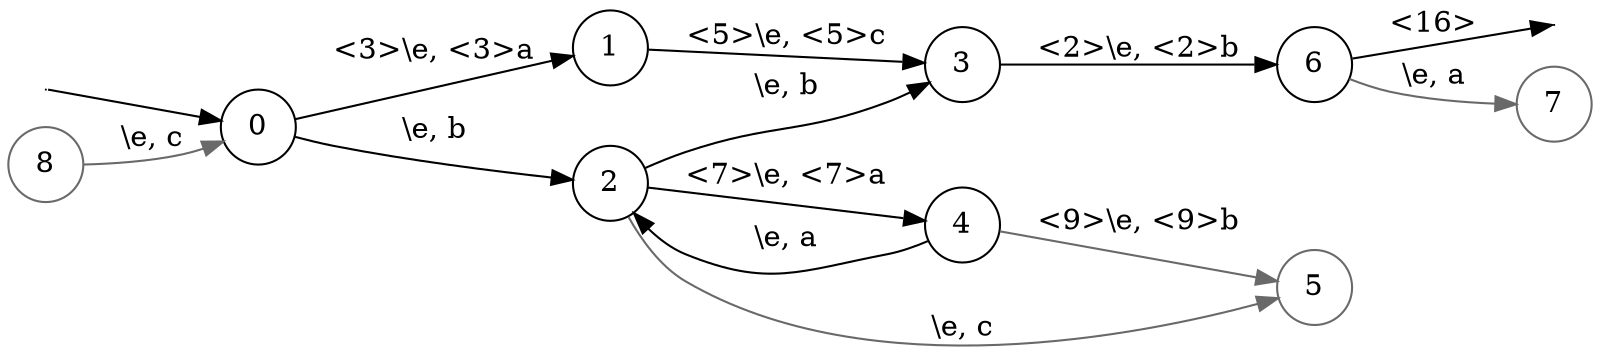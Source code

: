 digraph
{
  vcsn_context = "lan<lal_char(abc)>_z"
  rankdir = LR
  {
    node [shape = point, width = 0]
    I0
    F6
  }
  {
    node [shape = circle]
    0
    1
    2
    3
    4
    5 [color = DimGray]
    6
    7 [color = DimGray]
    8 [color = DimGray]
  }
  I0 -> 0
  0 -> 1 [label = "<3>\\e, <3>a"]
  0 -> 2 [label = "\\e, b"]
  1 -> 3 [label = "<5>\\e, <5>c"]
  2 -> 3 [label = "\\e, b"]
  2 -> 4 [label = "<7>\\e, <7>a"]
  2 -> 5 [label = "\\e, c", color = DimGray]
  3 -> 6 [label = "<2>\\e, <2>b"]
  4 -> 2 [label = "\\e, a"]
  4 -> 5 [label = "<9>\\e, <9>b", color = DimGray]
  6 -> F6 [label = "<16>"]
  6 -> 7 [label = "\\e, a", color = DimGray]
  8 -> 0 [label = "\\e, c", color = DimGray]
}